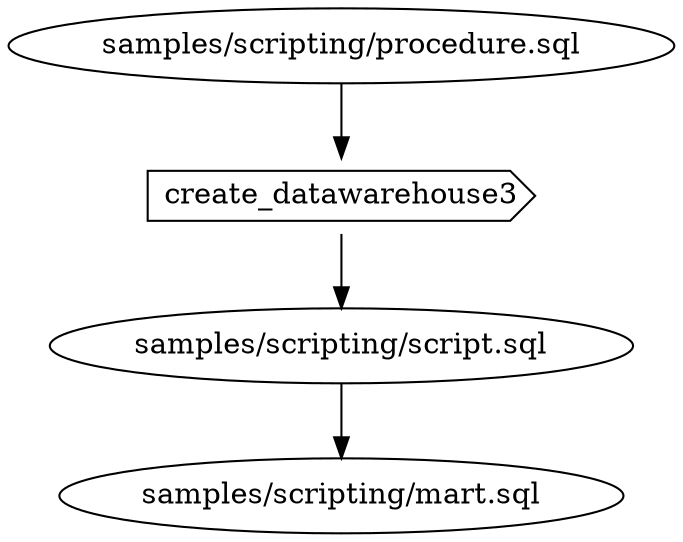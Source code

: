 digraph G {
0 [label="samples/scripting/mart.sql", shape="", type=query];
1 [label="samples/scripting/procedure.sql", shape="", type=query];
2 [label="samples/scripting/script.sql", shape="", type=query];
3 [label=create_datawarehouse3, shape=cds, type=function];
1->3 ;
2->0 ;
3->2 ;
}

